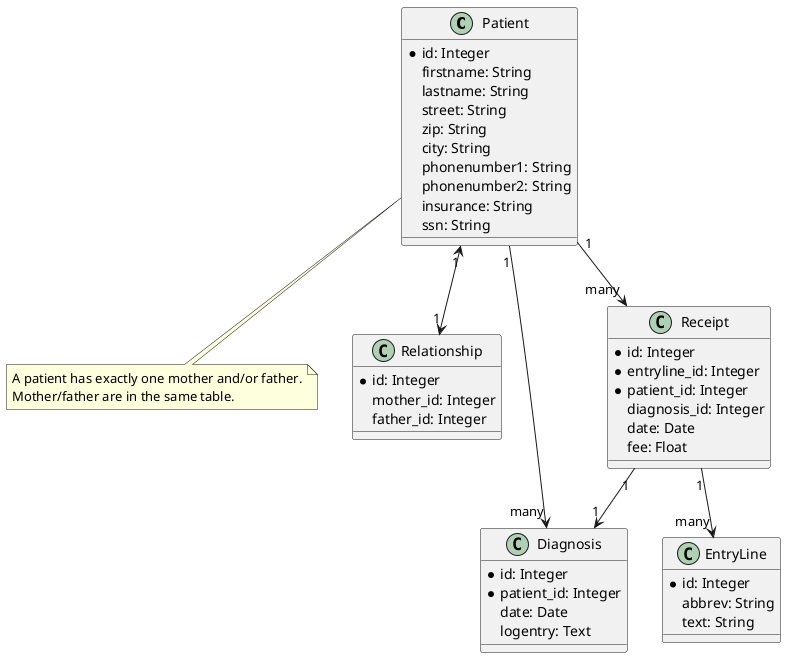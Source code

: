 @startuml
class Patient {
      *id: Integer
      firstname: String
      lastname: String
      street: String
      zip: String
      city: String
      phonenumber1: String
      phonenumber2: String
      insurance: String
      ssn: String
}

note "A patient has exactly one mother and/or father.\nMother/father are in the same table." as N1
Patient .. N1

class Relationship {
      *id: Integer
      mother_id: Integer
      father_id: Integer
}

class Diagnosis {
      *id: Integer
      *patient_id: Integer
      date: Date
      logentry: Text
}

class Receipt {
      *id: Integer
      *entryline_id: Integer
      *patient_id: Integer
      diagnosis_id: Integer
      date: Date
      fee: Float
}

class EntryLine {
      *id: Integer
      abbrev: String
      text: String
}

Patient "1" <--> "1" Relationship
Patient "1" --> "many" Diagnosis
Patient "1" --> "many" Receipt
Receipt "1" --> "1" Diagnosis
Receipt "1" --> "many" EntryLine

@enduml
